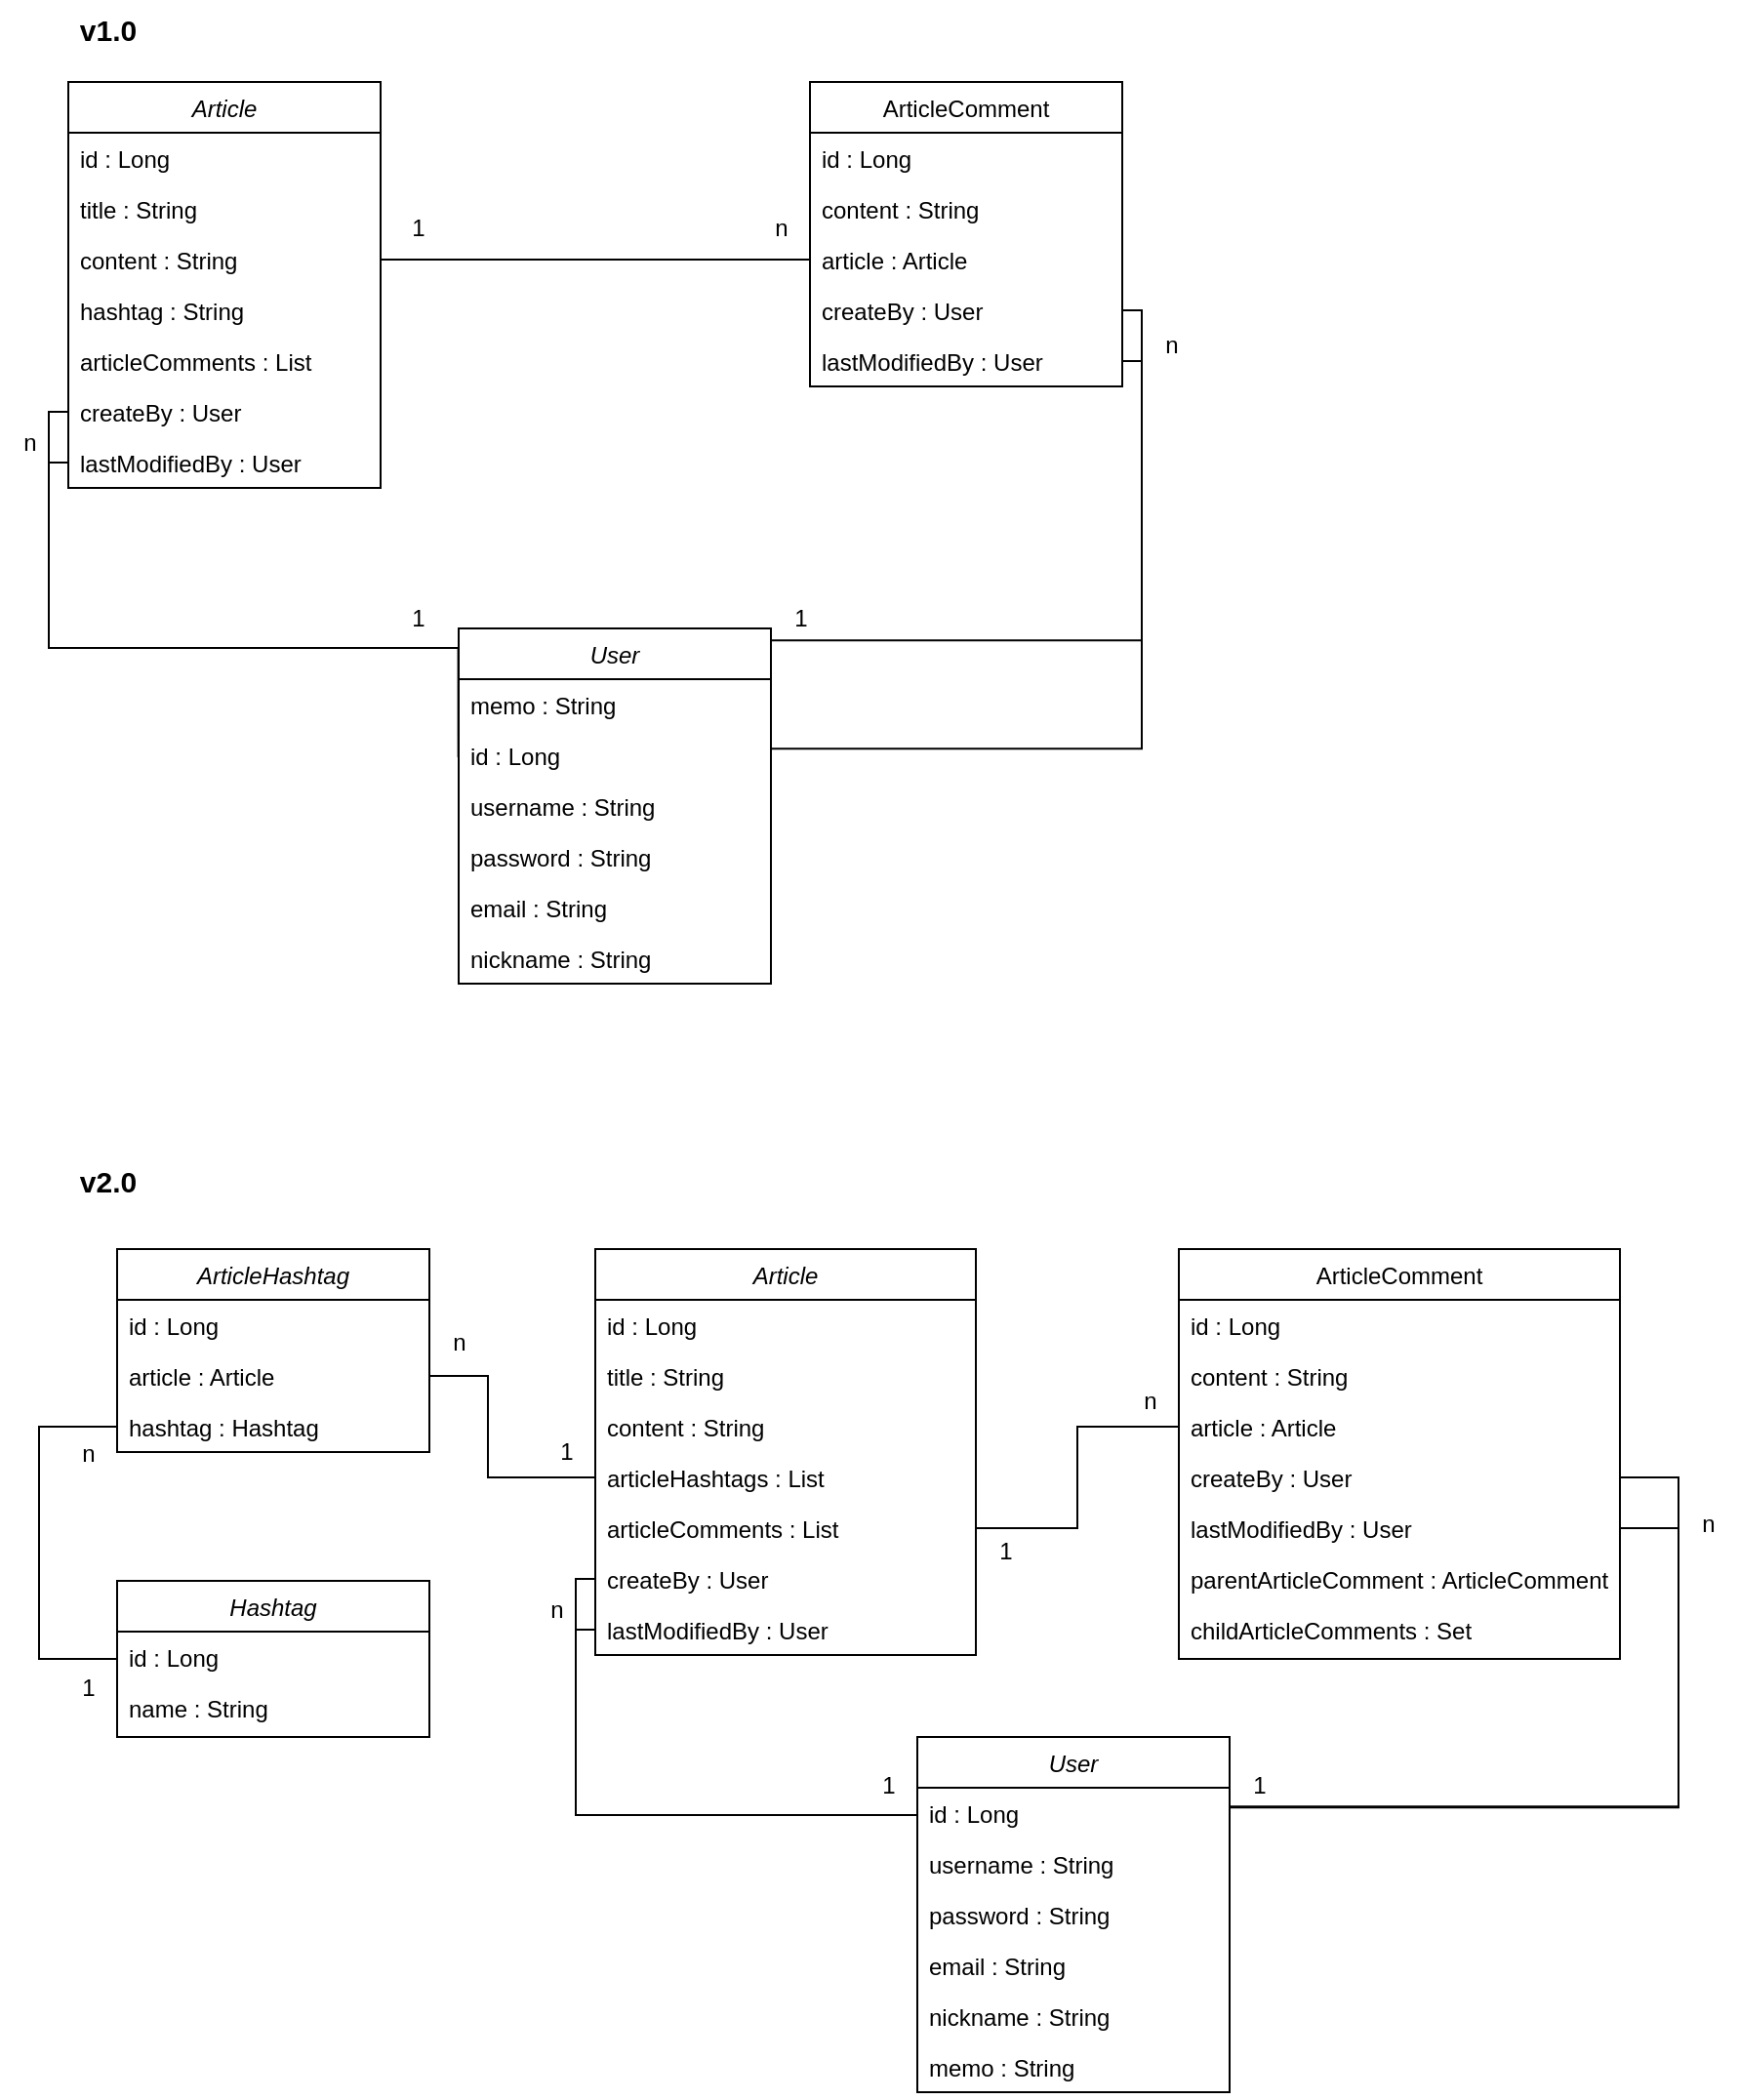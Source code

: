 <mxfile version="21.2.7" type="github">
  <diagram id="C5RBs43oDa-KdzZeNtuy" name="Page-1">
    <mxGraphModel dx="2073" dy="698" grid="1" gridSize="10" guides="1" tooltips="1" connect="1" arrows="1" fold="1" page="1" pageScale="1" pageWidth="827" pageHeight="1169" math="0" shadow="0">
      <root>
        <mxCell id="WIyWlLk6GJQsqaUBKTNV-0" />
        <mxCell id="WIyWlLk6GJQsqaUBKTNV-1" parent="WIyWlLk6GJQsqaUBKTNV-0" />
        <mxCell id="zkfFHV4jXpPFQw0GAbJ--0" value="Article" style="swimlane;fontStyle=2;align=center;verticalAlign=top;childLayout=stackLayout;horizontal=1;startSize=26;horizontalStack=0;resizeParent=1;resizeLast=0;collapsible=1;marginBottom=0;rounded=0;shadow=0;strokeWidth=1;" parent="WIyWlLk6GJQsqaUBKTNV-1" vertex="1">
          <mxGeometry x="-155" y="132" width="160" height="208" as="geometry">
            <mxRectangle x="230" y="140" width="160" height="26" as="alternateBounds" />
          </mxGeometry>
        </mxCell>
        <mxCell id="zkfFHV4jXpPFQw0GAbJ--1" value="id : Long" style="text;align=left;verticalAlign=top;spacingLeft=4;spacingRight=4;overflow=hidden;rotatable=0;points=[[0,0.5],[1,0.5]];portConstraint=eastwest;" parent="zkfFHV4jXpPFQw0GAbJ--0" vertex="1">
          <mxGeometry y="26" width="160" height="26" as="geometry" />
        </mxCell>
        <mxCell id="zkfFHV4jXpPFQw0GAbJ--2" value="title : String" style="text;align=left;verticalAlign=top;spacingLeft=4;spacingRight=4;overflow=hidden;rotatable=0;points=[[0,0.5],[1,0.5]];portConstraint=eastwest;rounded=0;shadow=0;html=0;" parent="zkfFHV4jXpPFQw0GAbJ--0" vertex="1">
          <mxGeometry y="52" width="160" height="26" as="geometry" />
        </mxCell>
        <mxCell id="zkfFHV4jXpPFQw0GAbJ--3" value="content : String" style="text;align=left;verticalAlign=top;spacingLeft=4;spacingRight=4;overflow=hidden;rotatable=0;points=[[0,0.5],[1,0.5]];portConstraint=eastwest;rounded=0;shadow=0;html=0;" parent="zkfFHV4jXpPFQw0GAbJ--0" vertex="1">
          <mxGeometry y="78" width="160" height="26" as="geometry" />
        </mxCell>
        <mxCell id="6zSsCWNS18us_6vTDPVD-0" value="hashtag : String" style="text;align=left;verticalAlign=top;spacingLeft=4;spacingRight=4;overflow=hidden;rotatable=0;points=[[0,0.5],[1,0.5]];portConstraint=eastwest;rounded=0;shadow=0;html=0;" parent="zkfFHV4jXpPFQw0GAbJ--0" vertex="1">
          <mxGeometry y="104" width="160" height="26" as="geometry" />
        </mxCell>
        <mxCell id="6zSsCWNS18us_6vTDPVD-3" value="articleComments : List" style="text;align=left;verticalAlign=top;spacingLeft=4;spacingRight=4;overflow=hidden;rotatable=0;points=[[0,0.5],[1,0.5]];portConstraint=eastwest;rounded=0;shadow=0;html=0;" parent="zkfFHV4jXpPFQw0GAbJ--0" vertex="1">
          <mxGeometry y="130" width="160" height="26" as="geometry" />
        </mxCell>
        <mxCell id="6zSsCWNS18us_6vTDPVD-16" value="createBy : User" style="text;align=left;verticalAlign=top;spacingLeft=4;spacingRight=4;overflow=hidden;rotatable=0;points=[[0,0.5],[1,0.5]];portConstraint=eastwest;rounded=0;shadow=0;html=0;" parent="zkfFHV4jXpPFQw0GAbJ--0" vertex="1">
          <mxGeometry y="156" width="160" height="26" as="geometry" />
        </mxCell>
        <mxCell id="zWpJ4uk4Cc3oPhJAFUzk-44" value="lastModifiedBy : User" style="text;align=left;verticalAlign=top;spacingLeft=4;spacingRight=4;overflow=hidden;rotatable=0;points=[[0,0.5],[1,0.5]];portConstraint=eastwest;rounded=0;shadow=0;html=0;" parent="zkfFHV4jXpPFQw0GAbJ--0" vertex="1">
          <mxGeometry y="182" width="160" height="26" as="geometry" />
        </mxCell>
        <mxCell id="zkfFHV4jXpPFQw0GAbJ--17" value="ArticleComment" style="swimlane;fontStyle=0;align=center;verticalAlign=top;childLayout=stackLayout;horizontal=1;startSize=26;horizontalStack=0;resizeParent=1;resizeLast=0;collapsible=1;marginBottom=0;rounded=0;shadow=0;strokeWidth=1;" parent="WIyWlLk6GJQsqaUBKTNV-1" vertex="1">
          <mxGeometry x="225" y="132" width="160" height="156" as="geometry">
            <mxRectangle x="550" y="140" width="160" height="26" as="alternateBounds" />
          </mxGeometry>
        </mxCell>
        <mxCell id="zkfFHV4jXpPFQw0GAbJ--18" value="id : Long" style="text;align=left;verticalAlign=top;spacingLeft=4;spacingRight=4;overflow=hidden;rotatable=0;points=[[0,0.5],[1,0.5]];portConstraint=eastwest;" parent="zkfFHV4jXpPFQw0GAbJ--17" vertex="1">
          <mxGeometry y="26" width="160" height="26" as="geometry" />
        </mxCell>
        <mxCell id="zkfFHV4jXpPFQw0GAbJ--19" value="content : String" style="text;align=left;verticalAlign=top;spacingLeft=4;spacingRight=4;overflow=hidden;rotatable=0;points=[[0,0.5],[1,0.5]];portConstraint=eastwest;rounded=0;shadow=0;html=0;" parent="zkfFHV4jXpPFQw0GAbJ--17" vertex="1">
          <mxGeometry y="52" width="160" height="26" as="geometry" />
        </mxCell>
        <mxCell id="zkfFHV4jXpPFQw0GAbJ--20" value="article : Article" style="text;align=left;verticalAlign=top;spacingLeft=4;spacingRight=4;overflow=hidden;rotatable=0;points=[[0,0.5],[1,0.5]];portConstraint=eastwest;rounded=0;shadow=0;html=0;" parent="zkfFHV4jXpPFQw0GAbJ--17" vertex="1">
          <mxGeometry y="78" width="160" height="26" as="geometry" />
        </mxCell>
        <mxCell id="6zSsCWNS18us_6vTDPVD-17" value="createBy : User" style="text;align=left;verticalAlign=top;spacingLeft=4;spacingRight=4;overflow=hidden;rotatable=0;points=[[0,0.5],[1,0.5]];portConstraint=eastwest;rounded=0;shadow=0;html=0;" parent="zkfFHV4jXpPFQw0GAbJ--17" vertex="1">
          <mxGeometry y="104" width="160" height="26" as="geometry" />
        </mxCell>
        <mxCell id="zWpJ4uk4Cc3oPhJAFUzk-46" value="lastModifiedBy : User" style="text;align=left;verticalAlign=top;spacingLeft=4;spacingRight=4;overflow=hidden;rotatable=0;points=[[0,0.5],[1,0.5]];portConstraint=eastwest;rounded=0;shadow=0;html=0;" parent="zkfFHV4jXpPFQw0GAbJ--17" vertex="1">
          <mxGeometry y="130" width="160" height="26" as="geometry" />
        </mxCell>
        <mxCell id="6zSsCWNS18us_6vTDPVD-7" value="User" style="swimlane;fontStyle=2;align=center;verticalAlign=top;childLayout=stackLayout;horizontal=1;startSize=26;horizontalStack=0;resizeParent=1;resizeLast=0;collapsible=1;marginBottom=0;rounded=0;shadow=0;strokeWidth=1;" parent="WIyWlLk6GJQsqaUBKTNV-1" vertex="1">
          <mxGeometry x="45" y="412" width="160" height="182" as="geometry">
            <mxRectangle x="230" y="140" width="160" height="26" as="alternateBounds" />
          </mxGeometry>
        </mxCell>
        <mxCell id="6zSsCWNS18us_6vTDPVD-13" value="memo : String" style="text;align=left;verticalAlign=top;spacingLeft=4;spacingRight=4;overflow=hidden;rotatable=0;points=[[0,0.5],[1,0.5]];portConstraint=eastwest;rounded=0;shadow=0;html=0;" parent="6zSsCWNS18us_6vTDPVD-7" vertex="1">
          <mxGeometry y="26" width="160" height="26" as="geometry" />
        </mxCell>
        <mxCell id="6zSsCWNS18us_6vTDPVD-8" value="id : Long" style="text;align=left;verticalAlign=top;spacingLeft=4;spacingRight=4;overflow=hidden;rotatable=0;points=[[0,0.5],[1,0.5]];portConstraint=eastwest;" parent="6zSsCWNS18us_6vTDPVD-7" vertex="1">
          <mxGeometry y="52" width="160" height="26" as="geometry" />
        </mxCell>
        <mxCell id="6zSsCWNS18us_6vTDPVD-9" value="username : String" style="text;align=left;verticalAlign=top;spacingLeft=4;spacingRight=4;overflow=hidden;rotatable=0;points=[[0,0.5],[1,0.5]];portConstraint=eastwest;rounded=0;shadow=0;html=0;" parent="6zSsCWNS18us_6vTDPVD-7" vertex="1">
          <mxGeometry y="78" width="160" height="26" as="geometry" />
        </mxCell>
        <mxCell id="6zSsCWNS18us_6vTDPVD-10" value="password : String" style="text;align=left;verticalAlign=top;spacingLeft=4;spacingRight=4;overflow=hidden;rotatable=0;points=[[0,0.5],[1,0.5]];portConstraint=eastwest;rounded=0;shadow=0;html=0;" parent="6zSsCWNS18us_6vTDPVD-7" vertex="1">
          <mxGeometry y="104" width="160" height="26" as="geometry" />
        </mxCell>
        <mxCell id="6zSsCWNS18us_6vTDPVD-11" value="email : String" style="text;align=left;verticalAlign=top;spacingLeft=4;spacingRight=4;overflow=hidden;rotatable=0;points=[[0,0.5],[1,0.5]];portConstraint=eastwest;rounded=0;shadow=0;html=0;" parent="6zSsCWNS18us_6vTDPVD-7" vertex="1">
          <mxGeometry y="130" width="160" height="26" as="geometry" />
        </mxCell>
        <mxCell id="6zSsCWNS18us_6vTDPVD-12" value="nickname : String" style="text;align=left;verticalAlign=top;spacingLeft=4;spacingRight=4;overflow=hidden;rotatable=0;points=[[0,0.5],[1,0.5]];portConstraint=eastwest;rounded=0;shadow=0;html=0;" parent="6zSsCWNS18us_6vTDPVD-7" vertex="1">
          <mxGeometry y="156" width="160" height="26" as="geometry" />
        </mxCell>
        <mxCell id="6zSsCWNS18us_6vTDPVD-18" value="" style="endArrow=none;html=1;rounded=0;exitX=1;exitY=0.5;exitDx=0;exitDy=0;entryX=0;entryY=0.5;entryDx=0;entryDy=0;" parent="WIyWlLk6GJQsqaUBKTNV-1" source="zkfFHV4jXpPFQw0GAbJ--3" target="zkfFHV4jXpPFQw0GAbJ--20" edge="1">
          <mxGeometry width="50" height="50" relative="1" as="geometry">
            <mxPoint x="125" y="322" as="sourcePoint" />
            <mxPoint x="175" y="272" as="targetPoint" />
          </mxGeometry>
        </mxCell>
        <mxCell id="6zSsCWNS18us_6vTDPVD-19" value="1" style="text;html=1;align=center;verticalAlign=middle;resizable=0;points=[];autosize=1;strokeColor=none;fillColor=none;" parent="WIyWlLk6GJQsqaUBKTNV-1" vertex="1">
          <mxGeometry x="9" y="192" width="30" height="30" as="geometry" />
        </mxCell>
        <mxCell id="6zSsCWNS18us_6vTDPVD-20" value="n" style="text;html=1;align=center;verticalAlign=middle;resizable=0;points=[];autosize=1;strokeColor=none;fillColor=none;" parent="WIyWlLk6GJQsqaUBKTNV-1" vertex="1">
          <mxGeometry x="195" y="192" width="30" height="30" as="geometry" />
        </mxCell>
        <mxCell id="6zSsCWNS18us_6vTDPVD-22" value="1" style="text;html=1;align=center;verticalAlign=middle;resizable=0;points=[];autosize=1;strokeColor=none;fillColor=none;" parent="WIyWlLk6GJQsqaUBKTNV-1" vertex="1">
          <mxGeometry x="9" y="392" width="30" height="30" as="geometry" />
        </mxCell>
        <mxCell id="6zSsCWNS18us_6vTDPVD-24" value="" style="endArrow=none;html=1;rounded=0;entryX=0.999;entryY=0.368;entryDx=0;entryDy=0;edgeStyle=orthogonalEdgeStyle;exitX=1;exitY=0.5;exitDx=0;exitDy=0;entryPerimeter=0;" parent="WIyWlLk6GJQsqaUBKTNV-1" source="6zSsCWNS18us_6vTDPVD-17" target="6zSsCWNS18us_6vTDPVD-8" edge="1">
          <mxGeometry width="50" height="50" relative="1" as="geometry">
            <mxPoint x="395" y="402" as="sourcePoint" />
            <mxPoint x="392" y="392" as="targetPoint" />
          </mxGeometry>
        </mxCell>
        <mxCell id="6zSsCWNS18us_6vTDPVD-25" value="1" style="text;html=1;align=center;verticalAlign=middle;resizable=0;points=[];autosize=1;strokeColor=none;fillColor=none;" parent="WIyWlLk6GJQsqaUBKTNV-1" vertex="1">
          <mxGeometry x="205" y="392" width="30" height="30" as="geometry" />
        </mxCell>
        <mxCell id="6zSsCWNS18us_6vTDPVD-26" value="n" style="text;html=1;align=center;verticalAlign=middle;resizable=0;points=[];autosize=1;strokeColor=none;fillColor=none;" parent="WIyWlLk6GJQsqaUBKTNV-1" vertex="1">
          <mxGeometry x="395" y="252" width="30" height="30" as="geometry" />
        </mxCell>
        <mxCell id="zWpJ4uk4Cc3oPhJAFUzk-0" value="&lt;b&gt;&lt;font style=&quot;font-size: 15px;&quot;&gt;v1.0&lt;/font&gt;&lt;/b&gt;" style="text;html=1;align=center;verticalAlign=middle;resizable=0;points=[];autosize=1;strokeColor=none;fillColor=none;" parent="WIyWlLk6GJQsqaUBKTNV-1" vertex="1">
          <mxGeometry x="-160" y="90" width="50" height="30" as="geometry" />
        </mxCell>
        <mxCell id="zWpJ4uk4Cc3oPhJAFUzk-30" value="&lt;b&gt;&lt;font style=&quot;font-size: 15px;&quot;&gt;v2.0&lt;/font&gt;&lt;/b&gt;" style="text;html=1;align=center;verticalAlign=middle;resizable=0;points=[];autosize=1;strokeColor=none;fillColor=none;" parent="WIyWlLk6GJQsqaUBKTNV-1" vertex="1">
          <mxGeometry x="-160" y="680" width="50" height="30" as="geometry" />
        </mxCell>
        <mxCell id="zWpJ4uk4Cc3oPhJAFUzk-32" value="Hashtag" style="swimlane;fontStyle=2;align=center;verticalAlign=top;childLayout=stackLayout;horizontal=1;startSize=26;horizontalStack=0;resizeParent=1;resizeLast=0;collapsible=1;marginBottom=0;rounded=0;shadow=0;strokeWidth=1;" parent="WIyWlLk6GJQsqaUBKTNV-1" vertex="1">
          <mxGeometry x="-130" y="900" width="160" height="80" as="geometry">
            <mxRectangle x="230" y="140" width="160" height="26" as="alternateBounds" />
          </mxGeometry>
        </mxCell>
        <mxCell id="zWpJ4uk4Cc3oPhJAFUzk-33" value="id : Long" style="text;align=left;verticalAlign=top;spacingLeft=4;spacingRight=4;overflow=hidden;rotatable=0;points=[[0,0.5],[1,0.5]];portConstraint=eastwest;" parent="zWpJ4uk4Cc3oPhJAFUzk-32" vertex="1">
          <mxGeometry y="26" width="160" height="26" as="geometry" />
        </mxCell>
        <mxCell id="zWpJ4uk4Cc3oPhJAFUzk-34" value="name : String" style="text;align=left;verticalAlign=top;spacingLeft=4;spacingRight=4;overflow=hidden;rotatable=0;points=[[0,0.5],[1,0.5]];portConstraint=eastwest;rounded=0;shadow=0;html=0;" parent="zWpJ4uk4Cc3oPhJAFUzk-32" vertex="1">
          <mxGeometry y="52" width="160" height="26" as="geometry" />
        </mxCell>
        <mxCell id="zWpJ4uk4Cc3oPhJAFUzk-40" value="ArticleHashtag" style="swimlane;fontStyle=2;align=center;verticalAlign=top;childLayout=stackLayout;horizontal=1;startSize=26;horizontalStack=0;resizeParent=1;resizeLast=0;collapsible=1;marginBottom=0;rounded=0;shadow=0;strokeWidth=1;" parent="WIyWlLk6GJQsqaUBKTNV-1" vertex="1">
          <mxGeometry x="-130" y="730" width="160" height="104" as="geometry">
            <mxRectangle x="230" y="140" width="160" height="26" as="alternateBounds" />
          </mxGeometry>
        </mxCell>
        <mxCell id="zWpJ4uk4Cc3oPhJAFUzk-41" value="id : Long" style="text;align=left;verticalAlign=top;spacingLeft=4;spacingRight=4;overflow=hidden;rotatable=0;points=[[0,0.5],[1,0.5]];portConstraint=eastwest;" parent="zWpJ4uk4Cc3oPhJAFUzk-40" vertex="1">
          <mxGeometry y="26" width="160" height="26" as="geometry" />
        </mxCell>
        <mxCell id="zWpJ4uk4Cc3oPhJAFUzk-42" value="article : Article" style="text;align=left;verticalAlign=top;spacingLeft=4;spacingRight=4;overflow=hidden;rotatable=0;points=[[0,0.5],[1,0.5]];portConstraint=eastwest;rounded=0;shadow=0;html=0;" parent="zWpJ4uk4Cc3oPhJAFUzk-40" vertex="1">
          <mxGeometry y="52" width="160" height="26" as="geometry" />
        </mxCell>
        <mxCell id="zWpJ4uk4Cc3oPhJAFUzk-43" value="hashtag : Hashtag" style="text;align=left;verticalAlign=top;spacingLeft=4;spacingRight=4;overflow=hidden;rotatable=0;points=[[0,0.5],[1,0.5]];portConstraint=eastwest;rounded=0;shadow=0;html=0;" parent="zWpJ4uk4Cc3oPhJAFUzk-40" vertex="1">
          <mxGeometry y="78" width="160" height="26" as="geometry" />
        </mxCell>
        <mxCell id="zWpJ4uk4Cc3oPhJAFUzk-47" value="" style="endArrow=none;html=1;rounded=0;entryX=0.011;entryY=0.869;entryDx=0;entryDy=0;edgeStyle=orthogonalEdgeStyle;entryPerimeter=0;exitX=1;exitY=0.5;exitDx=0;exitDy=0;" parent="WIyWlLk6GJQsqaUBKTNV-1" source="zWpJ4uk4Cc3oPhJAFUzk-46" target="6zSsCWNS18us_6vTDPVD-25" edge="1">
          <mxGeometry width="50" height="50" relative="1" as="geometry">
            <mxPoint x="395" y="259" as="sourcePoint" />
            <mxPoint x="215" y="431" as="targetPoint" />
            <Array as="points">
              <mxPoint x="395" y="275" />
              <mxPoint x="395" y="418" />
            </Array>
          </mxGeometry>
        </mxCell>
        <mxCell id="zWpJ4uk4Cc3oPhJAFUzk-48" value="" style="endArrow=none;html=1;rounded=0;entryX=-0.001;entryY=0.537;entryDx=0;entryDy=0;edgeStyle=orthogonalEdgeStyle;exitX=0;exitY=0.5;exitDx=0;exitDy=0;entryPerimeter=0;" parent="WIyWlLk6GJQsqaUBKTNV-1" source="6zSsCWNS18us_6vTDPVD-16" target="6zSsCWNS18us_6vTDPVD-8" edge="1">
          <mxGeometry width="50" height="50" relative="1" as="geometry">
            <mxPoint x="-120.04" y="392" as="sourcePoint" />
            <mxPoint x="-300.04" y="535" as="targetPoint" />
            <Array as="points">
              <mxPoint x="-165" y="301" />
              <mxPoint x="-165" y="422" />
            </Array>
          </mxGeometry>
        </mxCell>
        <mxCell id="zWpJ4uk4Cc3oPhJAFUzk-50" value="" style="endArrow=none;html=1;rounded=0;entryX=0;entryY=0.538;entryDx=0;entryDy=0;edgeStyle=orthogonalEdgeStyle;exitX=0;exitY=0.5;exitDx=0;exitDy=0;entryPerimeter=0;" parent="WIyWlLk6GJQsqaUBKTNV-1" source="zWpJ4uk4Cc3oPhJAFUzk-44" target="6zSsCWNS18us_6vTDPVD-8" edge="1">
          <mxGeometry width="50" height="50" relative="1" as="geometry">
            <mxPoint x="-145" y="311" as="sourcePoint" />
            <mxPoint x="55" y="432" as="targetPoint" />
            <Array as="points">
              <mxPoint x="-165" y="327" />
              <mxPoint x="-165" y="422" />
            </Array>
          </mxGeometry>
        </mxCell>
        <mxCell id="zWpJ4uk4Cc3oPhJAFUzk-51" value="n" style="text;html=1;align=center;verticalAlign=middle;resizable=0;points=[];autosize=1;strokeColor=none;fillColor=none;" parent="WIyWlLk6GJQsqaUBKTNV-1" vertex="1">
          <mxGeometry x="-190" y="302" width="30" height="30" as="geometry" />
        </mxCell>
        <mxCell id="zWpJ4uk4Cc3oPhJAFUzk-57" value="Article" style="swimlane;fontStyle=2;align=center;verticalAlign=top;childLayout=stackLayout;horizontal=1;startSize=26;horizontalStack=0;resizeParent=1;resizeLast=0;collapsible=1;marginBottom=0;rounded=0;shadow=0;strokeWidth=1;" parent="WIyWlLk6GJQsqaUBKTNV-1" vertex="1">
          <mxGeometry x="115" y="730" width="195" height="208" as="geometry">
            <mxRectangle x="230" y="140" width="160" height="26" as="alternateBounds" />
          </mxGeometry>
        </mxCell>
        <mxCell id="zWpJ4uk4Cc3oPhJAFUzk-58" value="id : Long" style="text;align=left;verticalAlign=top;spacingLeft=4;spacingRight=4;overflow=hidden;rotatable=0;points=[[0,0.5],[1,0.5]];portConstraint=eastwest;" parent="zWpJ4uk4Cc3oPhJAFUzk-57" vertex="1">
          <mxGeometry y="26" width="195" height="26" as="geometry" />
        </mxCell>
        <mxCell id="zWpJ4uk4Cc3oPhJAFUzk-59" value="title : String" style="text;align=left;verticalAlign=top;spacingLeft=4;spacingRight=4;overflow=hidden;rotatable=0;points=[[0,0.5],[1,0.5]];portConstraint=eastwest;rounded=0;shadow=0;html=0;" parent="zWpJ4uk4Cc3oPhJAFUzk-57" vertex="1">
          <mxGeometry y="52" width="195" height="26" as="geometry" />
        </mxCell>
        <mxCell id="zWpJ4uk4Cc3oPhJAFUzk-60" value="content : String" style="text;align=left;verticalAlign=top;spacingLeft=4;spacingRight=4;overflow=hidden;rotatable=0;points=[[0,0.5],[1,0.5]];portConstraint=eastwest;rounded=0;shadow=0;html=0;" parent="zWpJ4uk4Cc3oPhJAFUzk-57" vertex="1">
          <mxGeometry y="78" width="195" height="26" as="geometry" />
        </mxCell>
        <mxCell id="zWpJ4uk4Cc3oPhJAFUzk-61" value="articleHashtags : List" style="text;align=left;verticalAlign=top;spacingLeft=4;spacingRight=4;overflow=hidden;rotatable=0;points=[[0,0.5],[1,0.5]];portConstraint=eastwest;rounded=0;shadow=0;html=0;" parent="zWpJ4uk4Cc3oPhJAFUzk-57" vertex="1">
          <mxGeometry y="104" width="195" height="26" as="geometry" />
        </mxCell>
        <mxCell id="zWpJ4uk4Cc3oPhJAFUzk-62" value="articleComments : List" style="text;align=left;verticalAlign=top;spacingLeft=4;spacingRight=4;overflow=hidden;rotatable=0;points=[[0,0.5],[1,0.5]];portConstraint=eastwest;rounded=0;shadow=0;html=0;" parent="zWpJ4uk4Cc3oPhJAFUzk-57" vertex="1">
          <mxGeometry y="130" width="195" height="26" as="geometry" />
        </mxCell>
        <mxCell id="zWpJ4uk4Cc3oPhJAFUzk-63" value="createBy : User" style="text;align=left;verticalAlign=top;spacingLeft=4;spacingRight=4;overflow=hidden;rotatable=0;points=[[0,0.5],[1,0.5]];portConstraint=eastwest;rounded=0;shadow=0;html=0;" parent="zWpJ4uk4Cc3oPhJAFUzk-57" vertex="1">
          <mxGeometry y="156" width="195" height="26" as="geometry" />
        </mxCell>
        <mxCell id="zWpJ4uk4Cc3oPhJAFUzk-64" value="lastModifiedBy : User" style="text;align=left;verticalAlign=top;spacingLeft=4;spacingRight=4;overflow=hidden;rotatable=0;points=[[0,0.5],[1,0.5]];portConstraint=eastwest;rounded=0;shadow=0;html=0;" parent="zWpJ4uk4Cc3oPhJAFUzk-57" vertex="1">
          <mxGeometry y="182" width="195" height="26" as="geometry" />
        </mxCell>
        <mxCell id="zWpJ4uk4Cc3oPhJAFUzk-65" value="ArticleComment" style="swimlane;fontStyle=0;align=center;verticalAlign=top;childLayout=stackLayout;horizontal=1;startSize=26;horizontalStack=0;resizeParent=1;resizeLast=0;collapsible=1;marginBottom=0;rounded=0;shadow=0;strokeWidth=1;" parent="WIyWlLk6GJQsqaUBKTNV-1" vertex="1">
          <mxGeometry x="414" y="730" width="226" height="210" as="geometry">
            <mxRectangle x="550" y="140" width="160" height="26" as="alternateBounds" />
          </mxGeometry>
        </mxCell>
        <mxCell id="zWpJ4uk4Cc3oPhJAFUzk-66" value="id : Long" style="text;align=left;verticalAlign=top;spacingLeft=4;spacingRight=4;overflow=hidden;rotatable=0;points=[[0,0.5],[1,0.5]];portConstraint=eastwest;" parent="zWpJ4uk4Cc3oPhJAFUzk-65" vertex="1">
          <mxGeometry y="26" width="226" height="26" as="geometry" />
        </mxCell>
        <mxCell id="zWpJ4uk4Cc3oPhJAFUzk-67" value="content : String" style="text;align=left;verticalAlign=top;spacingLeft=4;spacingRight=4;overflow=hidden;rotatable=0;points=[[0,0.5],[1,0.5]];portConstraint=eastwest;rounded=0;shadow=0;html=0;" parent="zWpJ4uk4Cc3oPhJAFUzk-65" vertex="1">
          <mxGeometry y="52" width="226" height="26" as="geometry" />
        </mxCell>
        <mxCell id="zWpJ4uk4Cc3oPhJAFUzk-68" value="article : Article" style="text;align=left;verticalAlign=top;spacingLeft=4;spacingRight=4;overflow=hidden;rotatable=0;points=[[0,0.5],[1,0.5]];portConstraint=eastwest;rounded=0;shadow=0;html=0;" parent="zWpJ4uk4Cc3oPhJAFUzk-65" vertex="1">
          <mxGeometry y="78" width="226" height="26" as="geometry" />
        </mxCell>
        <mxCell id="zWpJ4uk4Cc3oPhJAFUzk-69" value="createBy : User" style="text;align=left;verticalAlign=top;spacingLeft=4;spacingRight=4;overflow=hidden;rotatable=0;points=[[0,0.5],[1,0.5]];portConstraint=eastwest;rounded=0;shadow=0;html=0;" parent="zWpJ4uk4Cc3oPhJAFUzk-65" vertex="1">
          <mxGeometry y="104" width="226" height="26" as="geometry" />
        </mxCell>
        <mxCell id="zWpJ4uk4Cc3oPhJAFUzk-70" value="lastModifiedBy : User" style="text;align=left;verticalAlign=top;spacingLeft=4;spacingRight=4;overflow=hidden;rotatable=0;points=[[0,0.5],[1,0.5]];portConstraint=eastwest;rounded=0;shadow=0;html=0;" parent="zWpJ4uk4Cc3oPhJAFUzk-65" vertex="1">
          <mxGeometry y="130" width="226" height="26" as="geometry" />
        </mxCell>
        <mxCell id="2rw1vhzCIvPVtKS3Pgx3-4" value="parentArticleComment : ArticleComment" style="text;align=left;verticalAlign=top;spacingLeft=4;spacingRight=4;overflow=hidden;rotatable=0;points=[[0,0.5],[1,0.5]];portConstraint=eastwest;rounded=0;shadow=0;html=0;" vertex="1" parent="zWpJ4uk4Cc3oPhJAFUzk-65">
          <mxGeometry y="156" width="226" height="26" as="geometry" />
        </mxCell>
        <mxCell id="2rw1vhzCIvPVtKS3Pgx3-5" value="childArticleComments : Set" style="text;align=left;verticalAlign=top;spacingLeft=4;spacingRight=4;overflow=hidden;rotatable=0;points=[[0,0.5],[1,0.5]];portConstraint=eastwest;rounded=0;shadow=0;html=0;" vertex="1" parent="zWpJ4uk4Cc3oPhJAFUzk-65">
          <mxGeometry y="182" width="226" height="26" as="geometry" />
        </mxCell>
        <mxCell id="zWpJ4uk4Cc3oPhJAFUzk-71" value="User" style="swimlane;fontStyle=2;align=center;verticalAlign=top;childLayout=stackLayout;horizontal=1;startSize=26;horizontalStack=0;resizeParent=1;resizeLast=0;collapsible=1;marginBottom=0;rounded=0;shadow=0;strokeWidth=1;" parent="WIyWlLk6GJQsqaUBKTNV-1" vertex="1">
          <mxGeometry x="280" y="980" width="160" height="182" as="geometry">
            <mxRectangle x="230" y="140" width="160" height="26" as="alternateBounds" />
          </mxGeometry>
        </mxCell>
        <mxCell id="zWpJ4uk4Cc3oPhJAFUzk-72" value="id : Long" style="text;align=left;verticalAlign=top;spacingLeft=4;spacingRight=4;overflow=hidden;rotatable=0;points=[[0,0.5],[1,0.5]];portConstraint=eastwest;" parent="zWpJ4uk4Cc3oPhJAFUzk-71" vertex="1">
          <mxGeometry y="26" width="160" height="26" as="geometry" />
        </mxCell>
        <mxCell id="zWpJ4uk4Cc3oPhJAFUzk-73" value="username : String" style="text;align=left;verticalAlign=top;spacingLeft=4;spacingRight=4;overflow=hidden;rotatable=0;points=[[0,0.5],[1,0.5]];portConstraint=eastwest;rounded=0;shadow=0;html=0;" parent="zWpJ4uk4Cc3oPhJAFUzk-71" vertex="1">
          <mxGeometry y="52" width="160" height="26" as="geometry" />
        </mxCell>
        <mxCell id="zWpJ4uk4Cc3oPhJAFUzk-74" value="password : String" style="text;align=left;verticalAlign=top;spacingLeft=4;spacingRight=4;overflow=hidden;rotatable=0;points=[[0,0.5],[1,0.5]];portConstraint=eastwest;rounded=0;shadow=0;html=0;" parent="zWpJ4uk4Cc3oPhJAFUzk-71" vertex="1">
          <mxGeometry y="78" width="160" height="26" as="geometry" />
        </mxCell>
        <mxCell id="zWpJ4uk4Cc3oPhJAFUzk-75" value="email : String" style="text;align=left;verticalAlign=top;spacingLeft=4;spacingRight=4;overflow=hidden;rotatable=0;points=[[0,0.5],[1,0.5]];portConstraint=eastwest;rounded=0;shadow=0;html=0;" parent="zWpJ4uk4Cc3oPhJAFUzk-71" vertex="1">
          <mxGeometry y="104" width="160" height="26" as="geometry" />
        </mxCell>
        <mxCell id="zWpJ4uk4Cc3oPhJAFUzk-76" value="nickname : String" style="text;align=left;verticalAlign=top;spacingLeft=4;spacingRight=4;overflow=hidden;rotatable=0;points=[[0,0.5],[1,0.5]];portConstraint=eastwest;rounded=0;shadow=0;html=0;" parent="zWpJ4uk4Cc3oPhJAFUzk-71" vertex="1">
          <mxGeometry y="130" width="160" height="26" as="geometry" />
        </mxCell>
        <mxCell id="zWpJ4uk4Cc3oPhJAFUzk-77" value="memo : String" style="text;align=left;verticalAlign=top;spacingLeft=4;spacingRight=4;overflow=hidden;rotatable=0;points=[[0,0.5],[1,0.5]];portConstraint=eastwest;rounded=0;shadow=0;html=0;" parent="zWpJ4uk4Cc3oPhJAFUzk-71" vertex="1">
          <mxGeometry y="156" width="160" height="26" as="geometry" />
        </mxCell>
        <mxCell id="zWpJ4uk4Cc3oPhJAFUzk-78" value="" style="endArrow=none;html=1;rounded=0;exitX=1;exitY=0.5;exitDx=0;exitDy=0;entryX=0;entryY=0.5;entryDx=0;entryDy=0;edgeStyle=orthogonalEdgeStyle;" parent="WIyWlLk6GJQsqaUBKTNV-1" source="zWpJ4uk4Cc3oPhJAFUzk-62" target="zWpJ4uk4Cc3oPhJAFUzk-68" edge="1">
          <mxGeometry width="50" height="50" relative="1" as="geometry">
            <mxPoint x="395" y="920" as="sourcePoint" />
            <mxPoint x="445" y="870" as="targetPoint" />
          </mxGeometry>
        </mxCell>
        <mxCell id="zWpJ4uk4Cc3oPhJAFUzk-79" value="1" style="text;html=1;align=center;verticalAlign=middle;resizable=0;points=[];autosize=1;strokeColor=none;fillColor=none;" parent="WIyWlLk6GJQsqaUBKTNV-1" vertex="1">
          <mxGeometry x="310" y="870" width="30" height="30" as="geometry" />
        </mxCell>
        <mxCell id="zWpJ4uk4Cc3oPhJAFUzk-80" value="n" style="text;html=1;align=center;verticalAlign=middle;resizable=0;points=[];autosize=1;strokeColor=none;fillColor=none;" parent="WIyWlLk6GJQsqaUBKTNV-1" vertex="1">
          <mxGeometry x="384" y="793" width="30" height="30" as="geometry" />
        </mxCell>
        <mxCell id="zWpJ4uk4Cc3oPhJAFUzk-81" value="1" style="text;html=1;align=center;verticalAlign=middle;resizable=0;points=[];autosize=1;strokeColor=none;fillColor=none;" parent="WIyWlLk6GJQsqaUBKTNV-1" vertex="1">
          <mxGeometry x="250" y="990" width="30" height="30" as="geometry" />
        </mxCell>
        <mxCell id="zWpJ4uk4Cc3oPhJAFUzk-82" value="" style="endArrow=none;html=1;rounded=0;entryX=0.999;entryY=0.368;entryDx=0;entryDy=0;edgeStyle=orthogonalEdgeStyle;exitX=1;exitY=0.5;exitDx=0;exitDy=0;entryPerimeter=0;" parent="WIyWlLk6GJQsqaUBKTNV-1" source="zWpJ4uk4Cc3oPhJAFUzk-69" target="zWpJ4uk4Cc3oPhJAFUzk-72" edge="1">
          <mxGeometry width="50" height="50" relative="1" as="geometry">
            <mxPoint x="665" y="1000" as="sourcePoint" />
            <mxPoint x="662" y="990" as="targetPoint" />
            <Array as="points">
              <mxPoint x="670" y="847" />
              <mxPoint x="670" y="1016" />
            </Array>
          </mxGeometry>
        </mxCell>
        <mxCell id="zWpJ4uk4Cc3oPhJAFUzk-83" value="1" style="text;html=1;align=center;verticalAlign=middle;resizable=0;points=[];autosize=1;strokeColor=none;fillColor=none;" parent="WIyWlLk6GJQsqaUBKTNV-1" vertex="1">
          <mxGeometry x="440" y="990" width="30" height="30" as="geometry" />
        </mxCell>
        <mxCell id="zWpJ4uk4Cc3oPhJAFUzk-84" value="n" style="text;html=1;align=center;verticalAlign=middle;resizable=0;points=[];autosize=1;strokeColor=none;fillColor=none;" parent="WIyWlLk6GJQsqaUBKTNV-1" vertex="1">
          <mxGeometry x="670" y="856" width="30" height="30" as="geometry" />
        </mxCell>
        <mxCell id="zWpJ4uk4Cc3oPhJAFUzk-85" value="" style="endArrow=none;html=1;rounded=0;entryX=0.011;entryY=0.869;entryDx=0;entryDy=0;edgeStyle=orthogonalEdgeStyle;entryPerimeter=0;exitX=1;exitY=0.5;exitDx=0;exitDy=0;" parent="WIyWlLk6GJQsqaUBKTNV-1" source="zWpJ4uk4Cc3oPhJAFUzk-70" target="zWpJ4uk4Cc3oPhJAFUzk-83" edge="1">
          <mxGeometry width="50" height="50" relative="1" as="geometry">
            <mxPoint x="665" y="857" as="sourcePoint" />
            <mxPoint x="485" y="1029" as="targetPoint" />
            <Array as="points">
              <mxPoint x="670" y="873" />
              <mxPoint x="670" y="1016" />
            </Array>
          </mxGeometry>
        </mxCell>
        <mxCell id="zWpJ4uk4Cc3oPhJAFUzk-86" value="" style="endArrow=none;html=1;rounded=0;entryX=-0.001;entryY=0.537;entryDx=0;entryDy=0;edgeStyle=orthogonalEdgeStyle;exitX=0;exitY=0.5;exitDx=0;exitDy=0;entryPerimeter=0;" parent="WIyWlLk6GJQsqaUBKTNV-1" source="zWpJ4uk4Cc3oPhJAFUzk-63" target="zWpJ4uk4Cc3oPhJAFUzk-72" edge="1">
          <mxGeometry width="50" height="50" relative="1" as="geometry">
            <mxPoint x="149.96" y="990" as="sourcePoint" />
            <mxPoint x="-30.04" y="1133" as="targetPoint" />
            <Array as="points">
              <mxPoint x="105" y="899" />
              <mxPoint x="105" y="1020" />
            </Array>
          </mxGeometry>
        </mxCell>
        <mxCell id="zWpJ4uk4Cc3oPhJAFUzk-87" value="" style="endArrow=none;html=1;rounded=0;entryX=0;entryY=0.538;entryDx=0;entryDy=0;edgeStyle=orthogonalEdgeStyle;exitX=0;exitY=0.5;exitDx=0;exitDy=0;entryPerimeter=0;" parent="WIyWlLk6GJQsqaUBKTNV-1" source="zWpJ4uk4Cc3oPhJAFUzk-64" target="zWpJ4uk4Cc3oPhJAFUzk-72" edge="1">
          <mxGeometry width="50" height="50" relative="1" as="geometry">
            <mxPoint x="125" y="909" as="sourcePoint" />
            <mxPoint x="325" y="1030" as="targetPoint" />
            <Array as="points">
              <mxPoint x="105" y="925" />
              <mxPoint x="105" y="1020" />
            </Array>
          </mxGeometry>
        </mxCell>
        <mxCell id="zWpJ4uk4Cc3oPhJAFUzk-88" value="n" style="text;html=1;align=center;verticalAlign=middle;resizable=0;points=[];autosize=1;strokeColor=none;fillColor=none;" parent="WIyWlLk6GJQsqaUBKTNV-1" vertex="1">
          <mxGeometry x="80" y="900" width="30" height="30" as="geometry" />
        </mxCell>
        <mxCell id="zWpJ4uk4Cc3oPhJAFUzk-89" value="" style="endArrow=none;html=1;rounded=0;entryX=0;entryY=0.5;entryDx=0;entryDy=0;edgeStyle=orthogonalEdgeStyle;exitX=0;exitY=0.5;exitDx=0;exitDy=0;" parent="WIyWlLk6GJQsqaUBKTNV-1" source="zWpJ4uk4Cc3oPhJAFUzk-43" target="zWpJ4uk4Cc3oPhJAFUzk-33" edge="1">
          <mxGeometry width="50" height="50" relative="1" as="geometry">
            <mxPoint x="-300.03" y="867.48" as="sourcePoint" />
            <mxPoint x="-135.03" y="962.48" as="targetPoint" />
            <Array as="points">
              <mxPoint x="-170" y="821" />
              <mxPoint x="-170" y="940" />
              <mxPoint x="-130" y="940" />
            </Array>
          </mxGeometry>
        </mxCell>
        <mxCell id="zWpJ4uk4Cc3oPhJAFUzk-90" value="n" style="text;html=1;align=center;verticalAlign=middle;resizable=0;points=[];autosize=1;strokeColor=none;fillColor=none;" parent="WIyWlLk6GJQsqaUBKTNV-1" vertex="1">
          <mxGeometry x="-160" y="820" width="30" height="30" as="geometry" />
        </mxCell>
        <mxCell id="zWpJ4uk4Cc3oPhJAFUzk-91" value="1" style="text;html=1;align=center;verticalAlign=middle;resizable=0;points=[];autosize=1;strokeColor=none;fillColor=none;" parent="WIyWlLk6GJQsqaUBKTNV-1" vertex="1">
          <mxGeometry x="-160" y="940" width="30" height="30" as="geometry" />
        </mxCell>
        <mxCell id="zWpJ4uk4Cc3oPhJAFUzk-92" value="" style="endArrow=none;html=1;rounded=0;entryX=0;entryY=0.5;entryDx=0;entryDy=0;edgeStyle=orthogonalEdgeStyle;" parent="WIyWlLk6GJQsqaUBKTNV-1" target="zWpJ4uk4Cc3oPhJAFUzk-61" edge="1">
          <mxGeometry width="50" height="50" relative="1" as="geometry">
            <mxPoint x="30" y="795" as="sourcePoint" />
            <mxPoint x="150" y="1115" as="targetPoint" />
            <Array as="points">
              <mxPoint x="60" y="795" />
              <mxPoint x="60" y="847" />
            </Array>
          </mxGeometry>
        </mxCell>
        <mxCell id="zWpJ4uk4Cc3oPhJAFUzk-93" value="1" style="text;html=1;align=center;verticalAlign=middle;resizable=0;points=[];autosize=1;strokeColor=none;fillColor=none;" parent="WIyWlLk6GJQsqaUBKTNV-1" vertex="1">
          <mxGeometry x="85" y="819" width="30" height="30" as="geometry" />
        </mxCell>
        <mxCell id="zWpJ4uk4Cc3oPhJAFUzk-96" value="" style="endArrow=none;html=1;rounded=0;entryX=0;entryY=0.5;entryDx=0;entryDy=0;edgeStyle=orthogonalEdgeStyle;exitX=1;exitY=0.5;exitDx=0;exitDy=0;" parent="WIyWlLk6GJQsqaUBKTNV-1" source="zWpJ4uk4Cc3oPhJAFUzk-42" edge="1">
          <mxGeometry width="50" height="50" relative="1" as="geometry">
            <mxPoint x="30" y="795" as="sourcePoint" />
            <mxPoint x="30" y="781.0" as="targetPoint" />
            <Array as="points" />
          </mxGeometry>
        </mxCell>
        <mxCell id="zWpJ4uk4Cc3oPhJAFUzk-97" value="n" style="text;html=1;align=center;verticalAlign=middle;resizable=0;points=[];autosize=1;strokeColor=none;fillColor=none;" parent="WIyWlLk6GJQsqaUBKTNV-1" vertex="1">
          <mxGeometry x="30" y="763" width="30" height="30" as="geometry" />
        </mxCell>
      </root>
    </mxGraphModel>
  </diagram>
</mxfile>
